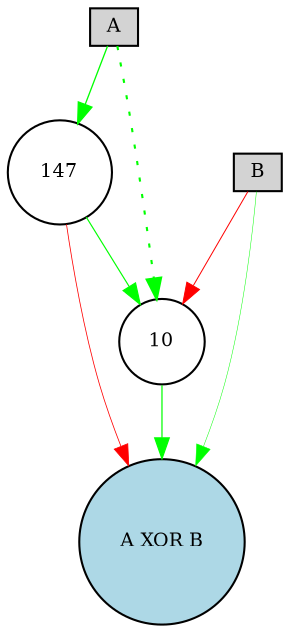 digraph {
	node [fontsize=9 height=0.2 shape=circle width=0.2]
	A [fillcolor=lightgray shape=box style=filled]
	B [fillcolor=lightgray shape=box style=filled]
	"A XOR B" [fillcolor=lightblue style=filled]
	10 [fillcolor=white style=filled]
	147 [fillcolor=white style=filled]
	147 -> "A XOR B" [color=red penwidth=0.37893218122571093 style=solid]
	A -> 10 [color=green penwidth=1.017183472632167 style=dotted]
	B -> "A XOR B" [color=green penwidth=0.2319946417416028 style=solid]
	A -> 147 [color=green penwidth=0.6317764006670399 style=solid]
	10 -> "A XOR B" [color=green penwidth=0.5915504359265427 style=solid]
	147 -> 10 [color=green penwidth=0.5596173357545031 style=solid]
	B -> 10 [color=red penwidth=0.47722718082587323 style=solid]
}
